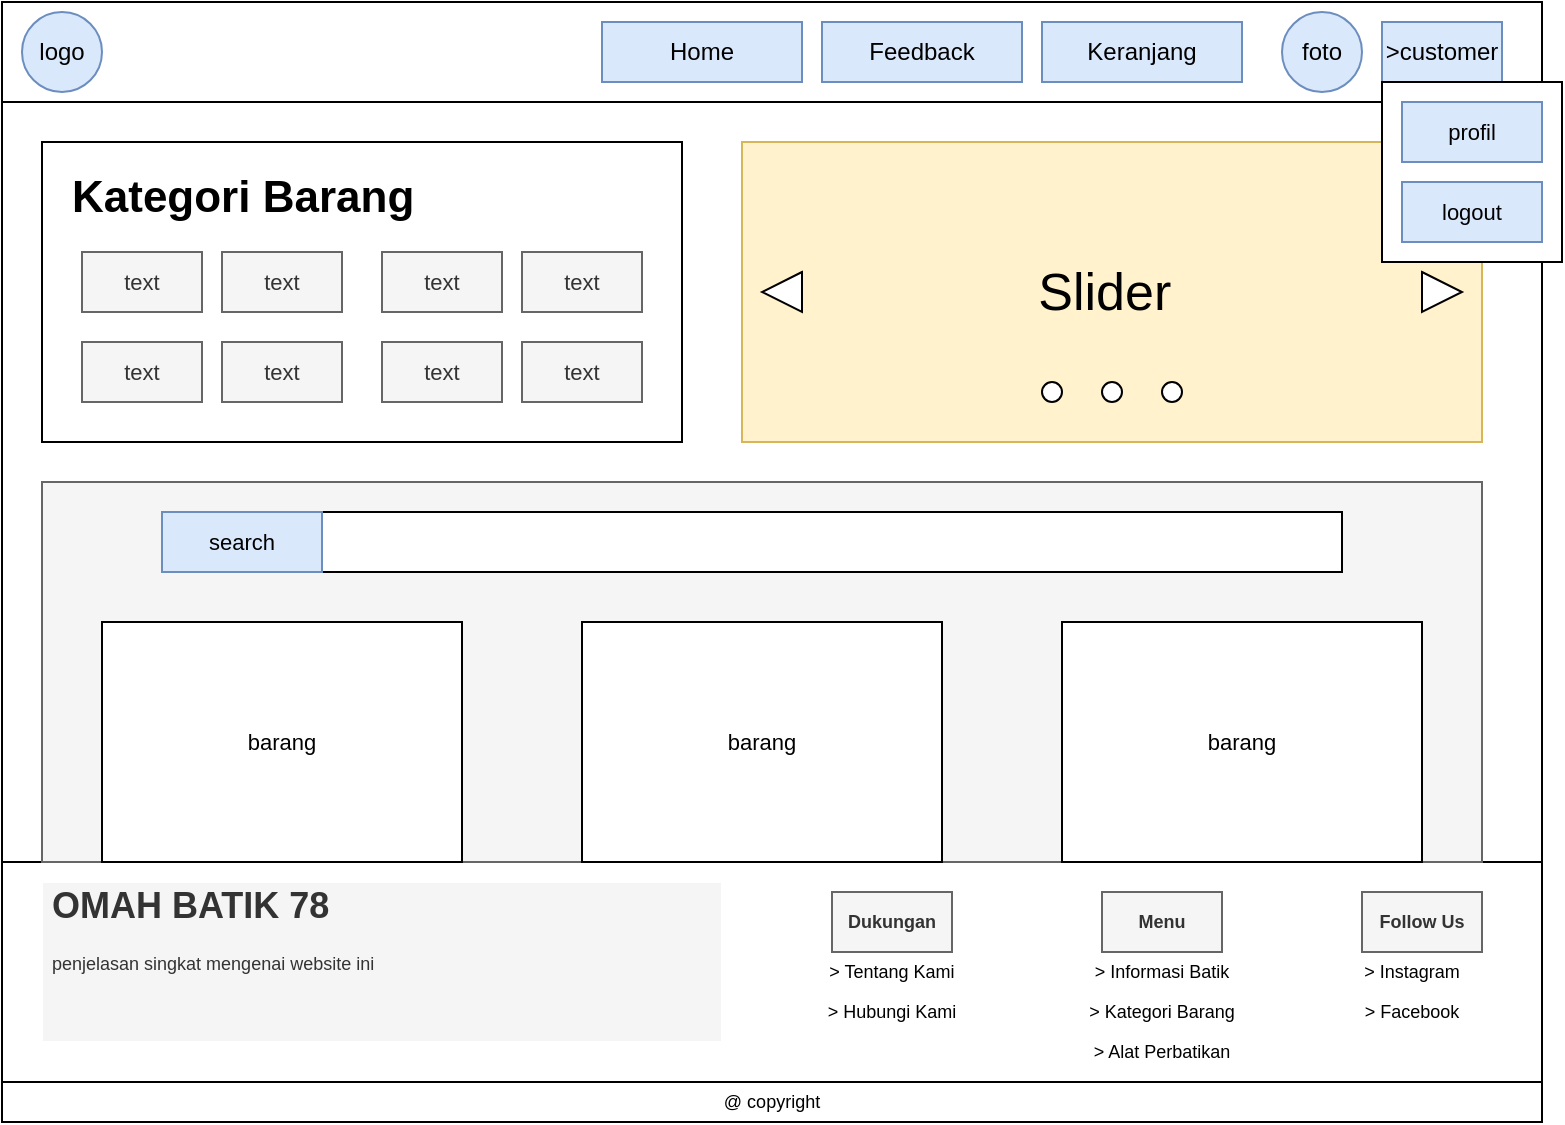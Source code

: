 <mxfile version="20.3.0" type="device" pages="6"><diagram id="UlibcI3JiV2nqx5-ZViI" name="Halaman Utama Member"><mxGraphModel dx="582" dy="608" grid="1" gridSize="10" guides="1" tooltips="1" connect="1" arrows="1" fold="1" page="1" pageScale="1" pageWidth="850" pageHeight="1100" math="0" shadow="0"><root><mxCell id="0"/><mxCell id="1" parent="0"/><mxCell id="6xu-YLQY6V4BYMu4c6JZ-1" value="" style="rounded=0;whiteSpace=wrap;html=1;" parent="1" vertex="1"><mxGeometry x="50" y="90" width="770" height="540" as="geometry"/></mxCell><mxCell id="6xu-YLQY6V4BYMu4c6JZ-2" value="" style="rounded=0;whiteSpace=wrap;html=1;" parent="1" vertex="1"><mxGeometry x="50" y="90" width="770" height="50" as="geometry"/></mxCell><mxCell id="6xu-YLQY6V4BYMu4c6JZ-3" value="Keranjang" style="text;html=1;strokeColor=#6c8ebf;fillColor=#dae8fc;align=center;verticalAlign=middle;whiteSpace=wrap;rounded=0;" parent="1" vertex="1"><mxGeometry x="570" y="100" width="100" height="30" as="geometry"/></mxCell><mxCell id="6xu-YLQY6V4BYMu4c6JZ-4" value="&amp;gt;customer" style="text;html=1;strokeColor=#6c8ebf;fillColor=#dae8fc;align=center;verticalAlign=middle;whiteSpace=wrap;rounded=0;" parent="1" vertex="1"><mxGeometry x="740" y="100" width="60" height="30" as="geometry"/></mxCell><mxCell id="6xu-YLQY6V4BYMu4c6JZ-5" value="logo" style="ellipse;whiteSpace=wrap;html=1;aspect=fixed;fillColor=#dae8fc;strokeColor=#6c8ebf;" parent="1" vertex="1"><mxGeometry x="60" y="95" width="40" height="40" as="geometry"/></mxCell><mxCell id="6xu-YLQY6V4BYMu4c6JZ-6" value="&lt;font style=&quot;font-size: 26px;&quot;&gt;Slider&amp;nbsp;&lt;/font&gt;" style="rounded=0;whiteSpace=wrap;html=1;fillColor=#fff2cc;strokeColor=#d6b656;" parent="1" vertex="1"><mxGeometry x="420" y="160" width="370" height="150" as="geometry"/></mxCell><mxCell id="6xu-YLQY6V4BYMu4c6JZ-7" value="" style="rounded=0;whiteSpace=wrap;html=1;" parent="1" vertex="1"><mxGeometry x="50" y="520" width="770" height="130" as="geometry"/></mxCell><mxCell id="6xu-YLQY6V4BYMu4c6JZ-8" value="" style="triangle;whiteSpace=wrap;html=1;" parent="1" vertex="1"><mxGeometry x="760" y="225" width="20" height="20" as="geometry"/></mxCell><mxCell id="6xu-YLQY6V4BYMu4c6JZ-9" value="" style="triangle;whiteSpace=wrap;html=1;flipH=1;" parent="1" vertex="1"><mxGeometry x="430" y="225" width="20" height="20" as="geometry"/></mxCell><mxCell id="6xu-YLQY6V4BYMu4c6JZ-10" value="" style="ellipse;whiteSpace=wrap;html=1;aspect=fixed;" parent="1" vertex="1"><mxGeometry x="600" y="280" width="10" height="10" as="geometry"/></mxCell><mxCell id="6xu-YLQY6V4BYMu4c6JZ-11" value="" style="ellipse;whiteSpace=wrap;html=1;aspect=fixed;" parent="1" vertex="1"><mxGeometry x="570" y="280" width="10" height="10" as="geometry"/></mxCell><mxCell id="6xu-YLQY6V4BYMu4c6JZ-12" value="" style="ellipse;whiteSpace=wrap;html=1;aspect=fixed;" parent="1" vertex="1"><mxGeometry x="630" y="280" width="10" height="10" as="geometry"/></mxCell><mxCell id="6xu-YLQY6V4BYMu4c6JZ-13" value="Home" style="text;html=1;strokeColor=#6c8ebf;fillColor=#dae8fc;align=center;verticalAlign=middle;whiteSpace=wrap;rounded=0;" parent="1" vertex="1"><mxGeometry x="350" y="100" width="100" height="30" as="geometry"/></mxCell><mxCell id="6xu-YLQY6V4BYMu4c6JZ-14" value="" style="rounded=0;whiteSpace=wrap;html=1;" parent="1" vertex="1"><mxGeometry x="50" y="630" width="770" height="20" as="geometry"/></mxCell><mxCell id="6xu-YLQY6V4BYMu4c6JZ-15" value="@ copyright" style="text;html=1;strokeColor=none;fillColor=none;align=center;verticalAlign=middle;whiteSpace=wrap;rounded=0;fontSize=9;" parent="1" vertex="1"><mxGeometry x="405" y="630" width="60" height="20" as="geometry"/></mxCell><mxCell id="6xu-YLQY6V4BYMu4c6JZ-16" value="&lt;h1&gt;OMAH BATIK 78&lt;/h1&gt;&lt;div&gt;penjelasan singkat mengenai website ini&lt;/div&gt;" style="text;html=1;strokeColor=#FFFFFF;fillColor=#f5f5f5;spacing=5;spacingTop=-20;whiteSpace=wrap;overflow=hidden;rounded=0;fontSize=9;fontColor=#333333;" parent="1" vertex="1"><mxGeometry x="70" y="530" width="340" height="80" as="geometry"/></mxCell><mxCell id="6xu-YLQY6V4BYMu4c6JZ-17" value="&lt;b&gt;Menu&lt;/b&gt;" style="text;html=1;strokeColor=#666666;fillColor=#f5f5f5;align=center;verticalAlign=middle;whiteSpace=wrap;rounded=0;fontSize=9;fontColor=#333333;" parent="1" vertex="1"><mxGeometry x="600" y="535" width="60" height="30" as="geometry"/></mxCell><mxCell id="6xu-YLQY6V4BYMu4c6JZ-18" value="&lt;b&gt;Dukungan&lt;/b&gt;" style="text;html=1;strokeColor=#666666;fillColor=#f5f5f5;align=center;verticalAlign=middle;whiteSpace=wrap;rounded=0;fontSize=9;fontColor=#333333;" parent="1" vertex="1"><mxGeometry x="465" y="535" width="60" height="30" as="geometry"/></mxCell><mxCell id="6xu-YLQY6V4BYMu4c6JZ-19" value="&lt;b&gt;Follow Us&lt;/b&gt;" style="text;html=1;strokeColor=#666666;fillColor=#f5f5f5;align=center;verticalAlign=middle;whiteSpace=wrap;rounded=0;fontSize=9;fontColor=#333333;" parent="1" vertex="1"><mxGeometry x="730" y="535" width="60" height="30" as="geometry"/></mxCell><mxCell id="6xu-YLQY6V4BYMu4c6JZ-20" value="&amp;gt; Tentang Kami" style="text;html=1;strokeColor=none;fillColor=none;align=center;verticalAlign=middle;whiteSpace=wrap;rounded=0;fontSize=9;" parent="1" vertex="1"><mxGeometry x="460" y="565" width="70" height="20" as="geometry"/></mxCell><mxCell id="6xu-YLQY6V4BYMu4c6JZ-21" value="&amp;gt; Hubungi Kami" style="text;html=1;strokeColor=none;fillColor=none;align=center;verticalAlign=middle;whiteSpace=wrap;rounded=0;fontSize=9;" parent="1" vertex="1"><mxGeometry x="460" y="585" width="70" height="20" as="geometry"/></mxCell><mxCell id="6xu-YLQY6V4BYMu4c6JZ-22" value="&amp;gt; Instagram" style="text;html=1;strokeColor=none;fillColor=none;align=center;verticalAlign=middle;whiteSpace=wrap;rounded=0;fontSize=9;" parent="1" vertex="1"><mxGeometry x="720" y="565" width="70" height="20" as="geometry"/></mxCell><mxCell id="6xu-YLQY6V4BYMu4c6JZ-23" value="&amp;gt; Facebook" style="text;html=1;strokeColor=none;fillColor=none;align=center;verticalAlign=middle;whiteSpace=wrap;rounded=0;fontSize=9;" parent="1" vertex="1"><mxGeometry x="720" y="585" width="70" height="20" as="geometry"/></mxCell><mxCell id="6xu-YLQY6V4BYMu4c6JZ-24" value="&amp;gt; Informasi Batik" style="text;html=1;strokeColor=none;fillColor=none;align=center;verticalAlign=middle;whiteSpace=wrap;rounded=0;fontSize=9;" parent="1" vertex="1"><mxGeometry x="590" y="565" width="80" height="20" as="geometry"/></mxCell><mxCell id="6xu-YLQY6V4BYMu4c6JZ-25" value="&amp;gt; Kategori Barang" style="text;html=1;strokeColor=none;fillColor=none;align=center;verticalAlign=middle;whiteSpace=wrap;rounded=0;fontSize=9;" parent="1" vertex="1"><mxGeometry x="590" y="585" width="80" height="20" as="geometry"/></mxCell><mxCell id="6xu-YLQY6V4BYMu4c6JZ-26" value="&amp;gt; Alat Perbatikan" style="text;html=1;strokeColor=none;fillColor=none;align=center;verticalAlign=middle;whiteSpace=wrap;rounded=0;fontSize=9;" parent="1" vertex="1"><mxGeometry x="590" y="605" width="80" height="20" as="geometry"/></mxCell><mxCell id="6xu-YLQY6V4BYMu4c6JZ-27" value="foto" style="ellipse;whiteSpace=wrap;html=1;aspect=fixed;fillColor=#dae8fc;strokeColor=#6c8ebf;" parent="1" vertex="1"><mxGeometry x="690" y="95" width="40" height="40" as="geometry"/></mxCell><mxCell id="6xu-YLQY6V4BYMu4c6JZ-28" value="" style="rounded=0;whiteSpace=wrap;html=1;fontSize=11;" parent="1" vertex="1"><mxGeometry x="740" y="130" width="90" height="90" as="geometry"/></mxCell><mxCell id="6xu-YLQY6V4BYMu4c6JZ-29" value="profil" style="rounded=0;whiteSpace=wrap;html=1;strokeColor=#6c8ebf;fontSize=11;align=center;fillColor=#dae8fc;" parent="1" vertex="1"><mxGeometry x="750" y="140" width="70" height="30" as="geometry"/></mxCell><mxCell id="6xu-YLQY6V4BYMu4c6JZ-30" value="logout" style="rounded=0;whiteSpace=wrap;html=1;strokeColor=#6c8ebf;fontSize=11;align=center;fillColor=#dae8fc;" parent="1" vertex="1"><mxGeometry x="750" y="180" width="70" height="30" as="geometry"/></mxCell><mxCell id="6xu-YLQY6V4BYMu4c6JZ-31" value="" style="rounded=0;whiteSpace=wrap;html=1;strokeColor=#000000;fontSize=11;fontColor=#000000;align=left;" parent="1" vertex="1"><mxGeometry x="70" y="160" width="320" height="150" as="geometry"/></mxCell><mxCell id="6xu-YLQY6V4BYMu4c6JZ-32" value="&lt;h1&gt;Kategori Barang&lt;/h1&gt;" style="text;html=1;strokeColor=none;fillColor=none;spacing=5;spacingTop=-20;whiteSpace=wrap;overflow=hidden;rounded=0;fontSize=11;fontColor=#000000;" parent="1" vertex="1"><mxGeometry x="80" y="170" width="180" height="40" as="geometry"/></mxCell><mxCell id="6xu-YLQY6V4BYMu4c6JZ-33" value="text" style="text;html=1;strokeColor=#666666;fillColor=#f5f5f5;align=center;verticalAlign=middle;whiteSpace=wrap;rounded=0;fontSize=11;fontColor=#333333;" parent="1" vertex="1"><mxGeometry x="90" y="215" width="60" height="30" as="geometry"/></mxCell><mxCell id="6xu-YLQY6V4BYMu4c6JZ-34" value="text" style="text;html=1;strokeColor=#666666;fillColor=#f5f5f5;align=center;verticalAlign=middle;whiteSpace=wrap;rounded=0;fontSize=11;fontColor=#333333;" parent="1" vertex="1"><mxGeometry x="90" y="260" width="60" height="30" as="geometry"/></mxCell><mxCell id="6xu-YLQY6V4BYMu4c6JZ-35" value="text" style="text;html=1;strokeColor=#666666;fillColor=#f5f5f5;align=center;verticalAlign=middle;whiteSpace=wrap;rounded=0;fontSize=11;fontColor=#333333;" parent="1" vertex="1"><mxGeometry x="160" y="215" width="60" height="30" as="geometry"/></mxCell><mxCell id="6xu-YLQY6V4BYMu4c6JZ-36" value="" style="rounded=0;whiteSpace=wrap;html=1;strokeColor=#666666;fontSize=11;fillColor=#f5f5f5;fontColor=#333333;" parent="1" vertex="1"><mxGeometry x="70" y="330" width="720" height="190" as="geometry"/></mxCell><mxCell id="6xu-YLQY6V4BYMu4c6JZ-37" value="barang" style="rounded=0;whiteSpace=wrap;html=1;strokeColor=#000000;fontSize=11;fontColor=#000000;" parent="1" vertex="1"><mxGeometry x="100" y="400" width="180" height="120" as="geometry"/></mxCell><mxCell id="6xu-YLQY6V4BYMu4c6JZ-38" value="barang" style="rounded=0;whiteSpace=wrap;html=1;strokeColor=#000000;fontSize=11;fontColor=#000000;" parent="1" vertex="1"><mxGeometry x="340" y="400" width="180" height="120" as="geometry"/></mxCell><mxCell id="6xu-YLQY6V4BYMu4c6JZ-39" value="barang" style="rounded=0;whiteSpace=wrap;html=1;strokeColor=#000000;fontSize=11;fontColor=#000000;" parent="1" vertex="1"><mxGeometry x="580" y="400" width="180" height="120" as="geometry"/></mxCell><mxCell id="6xu-YLQY6V4BYMu4c6JZ-40" value="" style="rounded=0;whiteSpace=wrap;html=1;strokeColor=#000000;fontSize=11;fontColor=#000000;" parent="1" vertex="1"><mxGeometry x="130" y="345" width="590" height="30" as="geometry"/></mxCell><mxCell id="6xu-YLQY6V4BYMu4c6JZ-41" value="search" style="rounded=0;whiteSpace=wrap;html=1;strokeColor=#6c8ebf;fontSize=11;fillColor=#dae8fc;" parent="1" vertex="1"><mxGeometry x="130" y="345" width="80" height="30" as="geometry"/></mxCell><mxCell id="6xu-YLQY6V4BYMu4c6JZ-42" value="text" style="text;html=1;strokeColor=#666666;fillColor=#f5f5f5;align=center;verticalAlign=middle;whiteSpace=wrap;rounded=0;fontSize=11;fontColor=#333333;" parent="1" vertex="1"><mxGeometry x="160" y="260" width="60" height="30" as="geometry"/></mxCell><mxCell id="6xu-YLQY6V4BYMu4c6JZ-43" value="text" style="text;html=1;strokeColor=#666666;fillColor=#f5f5f5;align=center;verticalAlign=middle;whiteSpace=wrap;rounded=0;fontSize=11;fontColor=#333333;" parent="1" vertex="1"><mxGeometry x="240" y="215" width="60" height="30" as="geometry"/></mxCell><mxCell id="6xu-YLQY6V4BYMu4c6JZ-44" value="text" style="text;html=1;strokeColor=#666666;fillColor=#f5f5f5;align=center;verticalAlign=middle;whiteSpace=wrap;rounded=0;fontSize=11;fontColor=#333333;" parent="1" vertex="1"><mxGeometry x="240" y="260" width="60" height="30" as="geometry"/></mxCell><mxCell id="6xu-YLQY6V4BYMu4c6JZ-45" value="text" style="text;html=1;strokeColor=#666666;fillColor=#f5f5f5;align=center;verticalAlign=middle;whiteSpace=wrap;rounded=0;fontSize=11;fontColor=#333333;" parent="1" vertex="1"><mxGeometry x="310" y="215" width="60" height="30" as="geometry"/></mxCell><mxCell id="6xu-YLQY6V4BYMu4c6JZ-46" value="text" style="text;html=1;strokeColor=#666666;fillColor=#f5f5f5;align=center;verticalAlign=middle;whiteSpace=wrap;rounded=0;fontSize=11;fontColor=#333333;" parent="1" vertex="1"><mxGeometry x="310" y="260" width="60" height="30" as="geometry"/></mxCell><mxCell id="lRjdqwqIuejBsYxvWnhQ-1" value="Feedback" style="text;html=1;strokeColor=#6c8ebf;fillColor=#dae8fc;align=center;verticalAlign=middle;whiteSpace=wrap;rounded=0;" vertex="1" parent="1"><mxGeometry x="460" y="100" width="100" height="30" as="geometry"/></mxCell></root></mxGraphModel></diagram><diagram name="Halaman Barang berdasarkan kategori" id="Qrh5SdQp2GeCZ3NRo5Yi"><mxGraphModel dx="582" dy="608" grid="1" gridSize="10" guides="1" tooltips="1" connect="1" arrows="1" fold="1" page="1" pageScale="1" pageWidth="850" pageHeight="1100" math="0" shadow="0"><root><mxCell id="8TCshKJLB8fBbVv-LRNu-0"/><mxCell id="8TCshKJLB8fBbVv-LRNu-1" parent="8TCshKJLB8fBbVv-LRNu-0"/><mxCell id="8TCshKJLB8fBbVv-LRNu-2" value="" style="rounded=0;whiteSpace=wrap;html=1;" vertex="1" parent="8TCshKJLB8fBbVv-LRNu-1"><mxGeometry x="50" y="90" width="770" height="540" as="geometry"/></mxCell><mxCell id="8TCshKJLB8fBbVv-LRNu-3" value="" style="rounded=0;whiteSpace=wrap;html=1;" vertex="1" parent="8TCshKJLB8fBbVv-LRNu-1"><mxGeometry x="50" y="90" width="770" height="50" as="geometry"/></mxCell><mxCell id="8TCshKJLB8fBbVv-LRNu-4" value="Keranjang" style="text;html=1;strokeColor=#6c8ebf;fillColor=#dae8fc;align=center;verticalAlign=middle;whiteSpace=wrap;rounded=0;" vertex="1" parent="8TCshKJLB8fBbVv-LRNu-1"><mxGeometry x="570" y="100" width="100" height="30" as="geometry"/></mxCell><mxCell id="8TCshKJLB8fBbVv-LRNu-5" value="&amp;gt;customer" style="text;html=1;strokeColor=#6c8ebf;fillColor=#dae8fc;align=center;verticalAlign=middle;whiteSpace=wrap;rounded=0;" vertex="1" parent="8TCshKJLB8fBbVv-LRNu-1"><mxGeometry x="740" y="100" width="60" height="30" as="geometry"/></mxCell><mxCell id="8TCshKJLB8fBbVv-LRNu-6" value="logo" style="ellipse;whiteSpace=wrap;html=1;aspect=fixed;fillColor=#dae8fc;strokeColor=#6c8ebf;" vertex="1" parent="8TCshKJLB8fBbVv-LRNu-1"><mxGeometry x="60" y="95" width="40" height="40" as="geometry"/></mxCell><mxCell id="8TCshKJLB8fBbVv-LRNu-8" value="" style="rounded=0;whiteSpace=wrap;html=1;" vertex="1" parent="8TCshKJLB8fBbVv-LRNu-1"><mxGeometry x="50" y="520" width="770" height="130" as="geometry"/></mxCell><mxCell id="8TCshKJLB8fBbVv-LRNu-14" value="Home" style="text;html=1;strokeColor=#6c8ebf;fillColor=#dae8fc;align=center;verticalAlign=middle;whiteSpace=wrap;rounded=0;" vertex="1" parent="8TCshKJLB8fBbVv-LRNu-1"><mxGeometry x="350" y="100" width="100" height="30" as="geometry"/></mxCell><mxCell id="8TCshKJLB8fBbVv-LRNu-15" value="" style="rounded=0;whiteSpace=wrap;html=1;" vertex="1" parent="8TCshKJLB8fBbVv-LRNu-1"><mxGeometry x="50" y="630" width="770" height="20" as="geometry"/></mxCell><mxCell id="8TCshKJLB8fBbVv-LRNu-16" value="@ copyright" style="text;html=1;strokeColor=none;fillColor=none;align=center;verticalAlign=middle;whiteSpace=wrap;rounded=0;fontSize=9;" vertex="1" parent="8TCshKJLB8fBbVv-LRNu-1"><mxGeometry x="405" y="630" width="60" height="20" as="geometry"/></mxCell><mxCell id="8TCshKJLB8fBbVv-LRNu-17" value="&lt;h1&gt;OMAH BATIK 78&lt;/h1&gt;&lt;div&gt;penjelasan singkat mengenai website ini&lt;/div&gt;" style="text;html=1;strokeColor=#FFFFFF;fillColor=#f5f5f5;spacing=5;spacingTop=-20;whiteSpace=wrap;overflow=hidden;rounded=0;fontSize=9;fontColor=#333333;" vertex="1" parent="8TCshKJLB8fBbVv-LRNu-1"><mxGeometry x="70" y="530" width="340" height="80" as="geometry"/></mxCell><mxCell id="8TCshKJLB8fBbVv-LRNu-18" value="&lt;b&gt;Menu&lt;/b&gt;" style="text;html=1;strokeColor=#666666;fillColor=#f5f5f5;align=center;verticalAlign=middle;whiteSpace=wrap;rounded=0;fontSize=9;fontColor=#333333;" vertex="1" parent="8TCshKJLB8fBbVv-LRNu-1"><mxGeometry x="600" y="535" width="60" height="30" as="geometry"/></mxCell><mxCell id="8TCshKJLB8fBbVv-LRNu-19" value="&lt;b&gt;Dukungan&lt;/b&gt;" style="text;html=1;strokeColor=#666666;fillColor=#f5f5f5;align=center;verticalAlign=middle;whiteSpace=wrap;rounded=0;fontSize=9;fontColor=#333333;" vertex="1" parent="8TCshKJLB8fBbVv-LRNu-1"><mxGeometry x="465" y="535" width="60" height="30" as="geometry"/></mxCell><mxCell id="8TCshKJLB8fBbVv-LRNu-20" value="&lt;b&gt;Follow Us&lt;/b&gt;" style="text;html=1;strokeColor=#666666;fillColor=#f5f5f5;align=center;verticalAlign=middle;whiteSpace=wrap;rounded=0;fontSize=9;fontColor=#333333;" vertex="1" parent="8TCshKJLB8fBbVv-LRNu-1"><mxGeometry x="730" y="535" width="60" height="30" as="geometry"/></mxCell><mxCell id="8TCshKJLB8fBbVv-LRNu-21" value="&amp;gt; Tentang Kami" style="text;html=1;strokeColor=none;fillColor=none;align=center;verticalAlign=middle;whiteSpace=wrap;rounded=0;fontSize=9;" vertex="1" parent="8TCshKJLB8fBbVv-LRNu-1"><mxGeometry x="460" y="565" width="70" height="20" as="geometry"/></mxCell><mxCell id="8TCshKJLB8fBbVv-LRNu-22" value="&amp;gt; Hubungi Kami" style="text;html=1;strokeColor=none;fillColor=none;align=center;verticalAlign=middle;whiteSpace=wrap;rounded=0;fontSize=9;" vertex="1" parent="8TCshKJLB8fBbVv-LRNu-1"><mxGeometry x="460" y="585" width="70" height="20" as="geometry"/></mxCell><mxCell id="8TCshKJLB8fBbVv-LRNu-23" value="&amp;gt; Instagram" style="text;html=1;strokeColor=none;fillColor=none;align=center;verticalAlign=middle;whiteSpace=wrap;rounded=0;fontSize=9;" vertex="1" parent="8TCshKJLB8fBbVv-LRNu-1"><mxGeometry x="720" y="565" width="70" height="20" as="geometry"/></mxCell><mxCell id="8TCshKJLB8fBbVv-LRNu-24" value="&amp;gt; Facebook" style="text;html=1;strokeColor=none;fillColor=none;align=center;verticalAlign=middle;whiteSpace=wrap;rounded=0;fontSize=9;" vertex="1" parent="8TCshKJLB8fBbVv-LRNu-1"><mxGeometry x="720" y="585" width="70" height="20" as="geometry"/></mxCell><mxCell id="8TCshKJLB8fBbVv-LRNu-25" value="&amp;gt; Informasi Batik" style="text;html=1;strokeColor=none;fillColor=none;align=center;verticalAlign=middle;whiteSpace=wrap;rounded=0;fontSize=9;" vertex="1" parent="8TCshKJLB8fBbVv-LRNu-1"><mxGeometry x="590" y="565" width="80" height="20" as="geometry"/></mxCell><mxCell id="8TCshKJLB8fBbVv-LRNu-26" value="&amp;gt; Kategori Barang" style="text;html=1;strokeColor=none;fillColor=none;align=center;verticalAlign=middle;whiteSpace=wrap;rounded=0;fontSize=9;" vertex="1" parent="8TCshKJLB8fBbVv-LRNu-1"><mxGeometry x="590" y="585" width="80" height="20" as="geometry"/></mxCell><mxCell id="8TCshKJLB8fBbVv-LRNu-27" value="&amp;gt; Alat Perbatikan" style="text;html=1;strokeColor=none;fillColor=none;align=center;verticalAlign=middle;whiteSpace=wrap;rounded=0;fontSize=9;" vertex="1" parent="8TCshKJLB8fBbVv-LRNu-1"><mxGeometry x="590" y="605" width="80" height="20" as="geometry"/></mxCell><mxCell id="8TCshKJLB8fBbVv-LRNu-28" value="foto" style="ellipse;whiteSpace=wrap;html=1;aspect=fixed;fillColor=#dae8fc;strokeColor=#6c8ebf;" vertex="1" parent="8TCshKJLB8fBbVv-LRNu-1"><mxGeometry x="690" y="95" width="40" height="40" as="geometry"/></mxCell><mxCell id="8TCshKJLB8fBbVv-LRNu-33" value="&lt;h1&gt;Kategori .....&lt;/h1&gt;" style="text;html=1;strokeColor=none;fillColor=none;spacing=5;spacingTop=-20;whiteSpace=wrap;overflow=hidden;rounded=0;fontSize=11;fontColor=#000000;" vertex="1" parent="8TCshKJLB8fBbVv-LRNu-1"><mxGeometry x="80" y="170" width="180" height="40" as="geometry"/></mxCell><mxCell id="8TCshKJLB8fBbVv-LRNu-37" value="" style="rounded=0;whiteSpace=wrap;html=1;strokeColor=#666666;fontSize=11;fillColor=#f5f5f5;fontColor=#333333;" vertex="1" parent="8TCshKJLB8fBbVv-LRNu-1"><mxGeometry x="70" y="230" width="720" height="290" as="geometry"/></mxCell><mxCell id="8TCshKJLB8fBbVv-LRNu-38" value="" style="rounded=0;whiteSpace=wrap;html=1;strokeColor=#d79b00;fontSize=11;fillColor=#ffe6cc;" vertex="1" parent="8TCshKJLB8fBbVv-LRNu-1"><mxGeometry x="100" y="250" width="180" height="120" as="geometry"/></mxCell><mxCell id="8TCshKJLB8fBbVv-LRNu-39" value="" style="rounded=0;whiteSpace=wrap;html=1;strokeColor=#d79b00;fontSize=11;fillColor=#ffe6cc;" vertex="1" parent="8TCshKJLB8fBbVv-LRNu-1"><mxGeometry x="340" y="250" width="180" height="120" as="geometry"/></mxCell><mxCell id="8TCshKJLB8fBbVv-LRNu-40" value="" style="rounded=0;whiteSpace=wrap;html=1;strokeColor=#d79b00;fontSize=11;fillColor=#ffe6cc;" vertex="1" parent="8TCshKJLB8fBbVv-LRNu-1"><mxGeometry x="580" y="250" width="180" height="120" as="geometry"/></mxCell><mxCell id="MReOCqQnQXmbrPBFwoAV-0" value="" style="rounded=0;whiteSpace=wrap;html=1;strokeColor=#d79b00;fontSize=11;fillColor=#ffe6cc;" vertex="1" parent="8TCshKJLB8fBbVv-LRNu-1"><mxGeometry x="100" y="400" width="180" height="120" as="geometry"/></mxCell><mxCell id="MReOCqQnQXmbrPBFwoAV-1" value="" style="rounded=0;whiteSpace=wrap;html=1;strokeColor=#d79b00;fontSize=11;fillColor=#ffe6cc;" vertex="1" parent="8TCshKJLB8fBbVv-LRNu-1"><mxGeometry x="340" y="400" width="180" height="120" as="geometry"/></mxCell><mxCell id="MReOCqQnQXmbrPBFwoAV-2" value="" style="rounded=0;whiteSpace=wrap;html=1;strokeColor=#d79b00;fontSize=11;fillColor=#ffe6cc;" vertex="1" parent="8TCshKJLB8fBbVv-LRNu-1"><mxGeometry x="580" y="400" width="180" height="120" as="geometry"/></mxCell><mxCell id="MReOCqQnQXmbrPBFwoAV-3" value="" style="rounded=0;whiteSpace=wrap;html=1;" vertex="1" parent="8TCshKJLB8fBbVv-LRNu-1"><mxGeometry x="800" y="230" width="10" height="290" as="geometry"/></mxCell><mxCell id="MReOCqQnQXmbrPBFwoAV-4" value="" style="rounded=0;whiteSpace=wrap;html=1;fillColor=#dae8fc;strokeColor=#6c8ebf;" vertex="1" parent="8TCshKJLB8fBbVv-LRNu-1"><mxGeometry x="800" y="230" width="10" height="50" as="geometry"/></mxCell><mxCell id="MReOCqQnQXmbrPBFwoAV-5" value="gambar" style="rounded=0;whiteSpace=wrap;html=1;" vertex="1" parent="8TCshKJLB8fBbVv-LRNu-1"><mxGeometry x="130" y="260" width="120" height="60" as="geometry"/></mxCell><mxCell id="MReOCqQnQXmbrPBFwoAV-6" value="beli" style="rounded=0;whiteSpace=wrap;html=1;" vertex="1" parent="8TCshKJLB8fBbVv-LRNu-1"><mxGeometry x="190" y="330" width="35" height="20" as="geometry"/></mxCell><mxCell id="MReOCqQnQXmbrPBFwoAV-8" value="info" style="rounded=0;whiteSpace=wrap;html=1;" vertex="1" parent="8TCshKJLB8fBbVv-LRNu-1"><mxGeometry x="230" y="330" width="35" height="20" as="geometry"/></mxCell><mxCell id="MReOCqQnQXmbrPBFwoAV-9" value="Rp. xxx.xxx" style="text;html=1;strokeColor=none;fillColor=none;align=center;verticalAlign=middle;whiteSpace=wrap;rounded=0;" vertex="1" parent="8TCshKJLB8fBbVv-LRNu-1"><mxGeometry x="110" y="330" width="70" height="30" as="geometry"/></mxCell><mxCell id="MReOCqQnQXmbrPBFwoAV-10" value="gambar" style="rounded=0;whiteSpace=wrap;html=1;" vertex="1" parent="8TCshKJLB8fBbVv-LRNu-1"><mxGeometry x="368" y="260" width="120" height="60" as="geometry"/></mxCell><mxCell id="MReOCqQnQXmbrPBFwoAV-11" value="beli" style="rounded=0;whiteSpace=wrap;html=1;" vertex="1" parent="8TCshKJLB8fBbVv-LRNu-1"><mxGeometry x="428" y="330" width="35" height="20" as="geometry"/></mxCell><mxCell id="MReOCqQnQXmbrPBFwoAV-12" value="info" style="rounded=0;whiteSpace=wrap;html=1;" vertex="1" parent="8TCshKJLB8fBbVv-LRNu-1"><mxGeometry x="468" y="330" width="35" height="20" as="geometry"/></mxCell><mxCell id="MReOCqQnQXmbrPBFwoAV-13" value="Rp. xxx.xxx" style="text;html=1;strokeColor=none;fillColor=none;align=center;verticalAlign=middle;whiteSpace=wrap;rounded=0;" vertex="1" parent="8TCshKJLB8fBbVv-LRNu-1"><mxGeometry x="348" y="330" width="70" height="30" as="geometry"/></mxCell><mxCell id="MReOCqQnQXmbrPBFwoAV-14" value="gambar" style="rounded=0;whiteSpace=wrap;html=1;" vertex="1" parent="8TCshKJLB8fBbVv-LRNu-1"><mxGeometry x="610" y="260" width="120" height="60" as="geometry"/></mxCell><mxCell id="MReOCqQnQXmbrPBFwoAV-15" value="beli" style="rounded=0;whiteSpace=wrap;html=1;" vertex="1" parent="8TCshKJLB8fBbVv-LRNu-1"><mxGeometry x="670" y="330" width="35" height="20" as="geometry"/></mxCell><mxCell id="MReOCqQnQXmbrPBFwoAV-16" value="info" style="rounded=0;whiteSpace=wrap;html=1;" vertex="1" parent="8TCshKJLB8fBbVv-LRNu-1"><mxGeometry x="710" y="330" width="35" height="20" as="geometry"/></mxCell><mxCell id="MReOCqQnQXmbrPBFwoAV-17" value="Rp. xxx.xxx" style="text;html=1;strokeColor=none;fillColor=none;align=center;verticalAlign=middle;whiteSpace=wrap;rounded=0;" vertex="1" parent="8TCshKJLB8fBbVv-LRNu-1"><mxGeometry x="590" y="330" width="70" height="30" as="geometry"/></mxCell><mxCell id="MReOCqQnQXmbrPBFwoAV-18" value="gambar" style="rounded=0;whiteSpace=wrap;html=1;" vertex="1" parent="8TCshKJLB8fBbVv-LRNu-1"><mxGeometry x="132.5" y="410" width="120" height="60" as="geometry"/></mxCell><mxCell id="MReOCqQnQXmbrPBFwoAV-19" value="beli" style="rounded=0;whiteSpace=wrap;html=1;" vertex="1" parent="8TCshKJLB8fBbVv-LRNu-1"><mxGeometry x="192.5" y="480" width="35" height="20" as="geometry"/></mxCell><mxCell id="MReOCqQnQXmbrPBFwoAV-20" value="info" style="rounded=0;whiteSpace=wrap;html=1;" vertex="1" parent="8TCshKJLB8fBbVv-LRNu-1"><mxGeometry x="232.5" y="480" width="35" height="20" as="geometry"/></mxCell><mxCell id="MReOCqQnQXmbrPBFwoAV-21" value="Rp. xxx.xxx" style="text;html=1;strokeColor=none;fillColor=none;align=center;verticalAlign=middle;whiteSpace=wrap;rounded=0;" vertex="1" parent="8TCshKJLB8fBbVv-LRNu-1"><mxGeometry x="112.5" y="480" width="70" height="30" as="geometry"/></mxCell><mxCell id="MReOCqQnQXmbrPBFwoAV-22" value="gambar" style="rounded=0;whiteSpace=wrap;html=1;" vertex="1" parent="8TCshKJLB8fBbVv-LRNu-1"><mxGeometry x="368" y="410" width="120" height="60" as="geometry"/></mxCell><mxCell id="MReOCqQnQXmbrPBFwoAV-23" value="beli" style="rounded=0;whiteSpace=wrap;html=1;" vertex="1" parent="8TCshKJLB8fBbVv-LRNu-1"><mxGeometry x="428" y="480" width="35" height="20" as="geometry"/></mxCell><mxCell id="MReOCqQnQXmbrPBFwoAV-24" value="info" style="rounded=0;whiteSpace=wrap;html=1;" vertex="1" parent="8TCshKJLB8fBbVv-LRNu-1"><mxGeometry x="468" y="480" width="35" height="20" as="geometry"/></mxCell><mxCell id="MReOCqQnQXmbrPBFwoAV-25" value="Rp. xxx.xxx" style="text;html=1;strokeColor=none;fillColor=none;align=center;verticalAlign=middle;whiteSpace=wrap;rounded=0;" vertex="1" parent="8TCshKJLB8fBbVv-LRNu-1"><mxGeometry x="348" y="480" width="70" height="30" as="geometry"/></mxCell><mxCell id="MReOCqQnQXmbrPBFwoAV-26" value="gambar" style="rounded=0;whiteSpace=wrap;html=1;" vertex="1" parent="8TCshKJLB8fBbVv-LRNu-1"><mxGeometry x="612.5" y="410" width="120" height="60" as="geometry"/></mxCell><mxCell id="MReOCqQnQXmbrPBFwoAV-27" value="beli" style="rounded=0;whiteSpace=wrap;html=1;" vertex="1" parent="8TCshKJLB8fBbVv-LRNu-1"><mxGeometry x="672.5" y="480" width="35" height="20" as="geometry"/></mxCell><mxCell id="MReOCqQnQXmbrPBFwoAV-28" value="info" style="rounded=0;whiteSpace=wrap;html=1;" vertex="1" parent="8TCshKJLB8fBbVv-LRNu-1"><mxGeometry x="712.5" y="480" width="35" height="20" as="geometry"/></mxCell><mxCell id="MReOCqQnQXmbrPBFwoAV-29" value="Rp. xxx.xxx" style="text;html=1;strokeColor=none;fillColor=none;align=center;verticalAlign=middle;whiteSpace=wrap;rounded=0;" vertex="1" parent="8TCshKJLB8fBbVv-LRNu-1"><mxGeometry x="592.5" y="480" width="70" height="30" as="geometry"/></mxCell><mxCell id="jRvOtOp3uu8MoAWRuEzv-0" value="Feedback" style="text;html=1;strokeColor=#6c8ebf;fillColor=#dae8fc;align=center;verticalAlign=middle;whiteSpace=wrap;rounded=0;" vertex="1" parent="8TCshKJLB8fBbVv-LRNu-1"><mxGeometry x="460" y="100" width="100" height="30" as="geometry"/></mxCell></root></mxGraphModel></diagram><diagram id="7Es84uOYKZIb9721x-GA" name="Halaman Informasi Barang"><mxGraphModel dx="582" dy="608" grid="1" gridSize="10" guides="1" tooltips="1" connect="1" arrows="1" fold="1" page="1" pageScale="1" pageWidth="850" pageHeight="1100" math="0" shadow="0"><root><mxCell id="0"/><mxCell id="1" parent="0"/><mxCell id="2oai63jpzYI886sR4FP--1" value="" style="rounded=0;whiteSpace=wrap;html=1;" vertex="1" parent="1"><mxGeometry x="50" y="90" width="770" height="540" as="geometry"/></mxCell><mxCell id="2oai63jpzYI886sR4FP--2" value="" style="rounded=0;whiteSpace=wrap;html=1;" vertex="1" parent="1"><mxGeometry x="50" y="90" width="770" height="50" as="geometry"/></mxCell><mxCell id="2oai63jpzYI886sR4FP--3" value="Keranjang" style="text;html=1;strokeColor=#6c8ebf;fillColor=#dae8fc;align=center;verticalAlign=middle;whiteSpace=wrap;rounded=0;" vertex="1" parent="1"><mxGeometry x="570" y="100" width="100" height="30" as="geometry"/></mxCell><mxCell id="2oai63jpzYI886sR4FP--4" value="&amp;gt;customer" style="text;html=1;strokeColor=#6c8ebf;fillColor=#dae8fc;align=center;verticalAlign=middle;whiteSpace=wrap;rounded=0;" vertex="1" parent="1"><mxGeometry x="740" y="100" width="60" height="30" as="geometry"/></mxCell><mxCell id="2oai63jpzYI886sR4FP--5" value="logo" style="ellipse;whiteSpace=wrap;html=1;aspect=fixed;fillColor=#dae8fc;strokeColor=#6c8ebf;" vertex="1" parent="1"><mxGeometry x="60" y="95" width="40" height="40" as="geometry"/></mxCell><mxCell id="2oai63jpzYI886sR4FP--7" value="" style="rounded=0;whiteSpace=wrap;html=1;" vertex="1" parent="1"><mxGeometry x="50" y="520" width="770" height="130" as="geometry"/></mxCell><mxCell id="2oai63jpzYI886sR4FP--13" value="Home" style="text;html=1;strokeColor=#6c8ebf;fillColor=#dae8fc;align=center;verticalAlign=middle;whiteSpace=wrap;rounded=0;" vertex="1" parent="1"><mxGeometry x="350" y="100" width="100" height="30" as="geometry"/></mxCell><mxCell id="2oai63jpzYI886sR4FP--14" value="" style="rounded=0;whiteSpace=wrap;html=1;" vertex="1" parent="1"><mxGeometry x="50" y="630" width="770" height="20" as="geometry"/></mxCell><mxCell id="2oai63jpzYI886sR4FP--15" value="@ copyright" style="text;html=1;strokeColor=none;fillColor=none;align=center;verticalAlign=middle;whiteSpace=wrap;rounded=0;fontSize=9;" vertex="1" parent="1"><mxGeometry x="405" y="630" width="60" height="20" as="geometry"/></mxCell><mxCell id="2oai63jpzYI886sR4FP--16" value="&lt;h1&gt;OMAH BATIK 78&lt;/h1&gt;&lt;div&gt;penjelasan singkat mengenai website ini&lt;/div&gt;" style="text;html=1;strokeColor=#FFFFFF;fillColor=#f5f5f5;spacing=5;spacingTop=-20;whiteSpace=wrap;overflow=hidden;rounded=0;fontSize=9;fontColor=#333333;" vertex="1" parent="1"><mxGeometry x="70" y="530" width="340" height="80" as="geometry"/></mxCell><mxCell id="2oai63jpzYI886sR4FP--17" value="&lt;b&gt;Menu&lt;/b&gt;" style="text;html=1;strokeColor=#666666;fillColor=#f5f5f5;align=center;verticalAlign=middle;whiteSpace=wrap;rounded=0;fontSize=9;fontColor=#333333;" vertex="1" parent="1"><mxGeometry x="600" y="535" width="60" height="30" as="geometry"/></mxCell><mxCell id="2oai63jpzYI886sR4FP--18" value="&lt;b&gt;Dukungan&lt;/b&gt;" style="text;html=1;strokeColor=#666666;fillColor=#f5f5f5;align=center;verticalAlign=middle;whiteSpace=wrap;rounded=0;fontSize=9;fontColor=#333333;" vertex="1" parent="1"><mxGeometry x="465" y="535" width="60" height="30" as="geometry"/></mxCell><mxCell id="2oai63jpzYI886sR4FP--19" value="&lt;b&gt;Follow Us&lt;/b&gt;" style="text;html=1;strokeColor=#666666;fillColor=#f5f5f5;align=center;verticalAlign=middle;whiteSpace=wrap;rounded=0;fontSize=9;fontColor=#333333;" vertex="1" parent="1"><mxGeometry x="730" y="535" width="60" height="30" as="geometry"/></mxCell><mxCell id="2oai63jpzYI886sR4FP--20" value="&amp;gt; Tentang Kami" style="text;html=1;strokeColor=none;fillColor=none;align=center;verticalAlign=middle;whiteSpace=wrap;rounded=0;fontSize=9;" vertex="1" parent="1"><mxGeometry x="460" y="565" width="70" height="20" as="geometry"/></mxCell><mxCell id="2oai63jpzYI886sR4FP--21" value="&amp;gt; Hubungi Kami" style="text;html=1;strokeColor=none;fillColor=none;align=center;verticalAlign=middle;whiteSpace=wrap;rounded=0;fontSize=9;" vertex="1" parent="1"><mxGeometry x="460" y="585" width="70" height="20" as="geometry"/></mxCell><mxCell id="2oai63jpzYI886sR4FP--22" value="&amp;gt; Instagram" style="text;html=1;strokeColor=none;fillColor=none;align=center;verticalAlign=middle;whiteSpace=wrap;rounded=0;fontSize=9;" vertex="1" parent="1"><mxGeometry x="720" y="565" width="70" height="20" as="geometry"/></mxCell><mxCell id="2oai63jpzYI886sR4FP--23" value="&amp;gt; Facebook" style="text;html=1;strokeColor=none;fillColor=none;align=center;verticalAlign=middle;whiteSpace=wrap;rounded=0;fontSize=9;" vertex="1" parent="1"><mxGeometry x="720" y="585" width="70" height="20" as="geometry"/></mxCell><mxCell id="2oai63jpzYI886sR4FP--24" value="&amp;gt; Informasi Batik" style="text;html=1;strokeColor=none;fillColor=none;align=center;verticalAlign=middle;whiteSpace=wrap;rounded=0;fontSize=9;" vertex="1" parent="1"><mxGeometry x="590" y="565" width="80" height="20" as="geometry"/></mxCell><mxCell id="2oai63jpzYI886sR4FP--25" value="&amp;gt; Kategori Barang" style="text;html=1;strokeColor=none;fillColor=none;align=center;verticalAlign=middle;whiteSpace=wrap;rounded=0;fontSize=9;" vertex="1" parent="1"><mxGeometry x="590" y="585" width="80" height="20" as="geometry"/></mxCell><mxCell id="2oai63jpzYI886sR4FP--26" value="&amp;gt; Alat Perbatikan" style="text;html=1;strokeColor=none;fillColor=none;align=center;verticalAlign=middle;whiteSpace=wrap;rounded=0;fontSize=9;" vertex="1" parent="1"><mxGeometry x="590" y="605" width="80" height="20" as="geometry"/></mxCell><mxCell id="2oai63jpzYI886sR4FP--27" value="foto" style="ellipse;whiteSpace=wrap;html=1;aspect=fixed;fillColor=#dae8fc;strokeColor=#6c8ebf;" vertex="1" parent="1"><mxGeometry x="690" y="95" width="40" height="40" as="geometry"/></mxCell><mxCell id="2oai63jpzYI886sR4FP--31" value="" style="rounded=0;whiteSpace=wrap;html=1;strokeColor=#000000;fontSize=11;fontColor=#000000;align=left;" vertex="1" parent="1"><mxGeometry x="70" y="160" width="710" height="340" as="geometry"/></mxCell><mxCell id="2oai63jpzYI886sR4FP--32" value="&lt;h1&gt;Nama Barang&lt;/h1&gt;" style="text;html=1;strokeColor=none;fillColor=none;spacing=5;spacingTop=-20;whiteSpace=wrap;overflow=hidden;rounded=0;fontSize=11;fontColor=#000000;" vertex="1" parent="1"><mxGeometry x="80" y="170" width="180" height="40" as="geometry"/></mxCell><mxCell id="2oai63jpzYI886sR4FP--39" value="Stok barang yang tersedia : 99&lt;br&gt;Harga barang : Rp x.xxx.xxx" style="rounded=0;whiteSpace=wrap;html=1;strokeColor=#000000;fontSize=11;fontColor=#000000;align=left;" vertex="1" parent="1"><mxGeometry x="410" y="410" width="370" height="60" as="geometry"/></mxCell><mxCell id="2oai63jpzYI886sR4FP--46" value="Beli" style="text;html=1;strokeColor=#666666;fillColor=#f5f5f5;align=center;verticalAlign=middle;whiteSpace=wrap;rounded=0;fontSize=11;fontColor=#333333;" vertex="1" parent="1"><mxGeometry x="540" y="470" width="240" height="30" as="geometry"/></mxCell><mxCell id="2oai63jpzYI886sR4FP--6" value="&lt;font style=&quot;font-size: 26px;&quot;&gt;Gambar&lt;/font&gt;" style="rounded=0;whiteSpace=wrap;html=1;fillColor=#ffe6cc;strokeColor=#d79b00;" vertex="1" parent="1"><mxGeometry x="410" y="160" width="370" height="250" as="geometry"/></mxCell><mxCell id="XiLi1Eubivdwkmal50oE-1" value="&lt;h1&gt;&lt;span style=&quot;background-color: initial; font-size: 12px; font-weight: normal;&quot;&gt;Lorem ipsum dolor sit amet, consectetur adipisicing elit, sed do eiusmod tempor incididunt ut labore et dolore magna aliqua.&lt;/span&gt;&lt;br&gt;&lt;/h1&gt;&lt;h1&gt;&lt;div style=&quot;font-size: 12px; font-weight: 400;&quot;&gt;&lt;/div&gt;&lt;/h1&gt;&lt;h1&gt;&lt;span style=&quot;background-color: initial; font-size: 12px; font-weight: normal;&quot;&gt;Lorem ipsum dolor sit amet, consectetur adipisicing elit, sed do eiusmod tempor incididunt ut labore et dolore magna aliqua.&lt;/span&gt;&lt;/h1&gt;&lt;div&gt;&lt;h1&gt;&lt;span style=&quot;background-color: initial; font-size: 12px; font-weight: normal;&quot;&gt;Lorem ipsum dolor sit amet, consectetur adipisicing elit, sed do eiusmod tempor incididunt&lt;/span&gt;&lt;/h1&gt;&lt;/div&gt;" style="text;html=1;strokeColor=none;fillColor=none;spacing=5;spacingTop=-20;whiteSpace=wrap;overflow=hidden;rounded=0;" vertex="1" parent="1"><mxGeometry x="80" y="210" width="280" height="270" as="geometry"/></mxCell><mxCell id="2oai63jpzYI886sR4FP--28" value="ketik jumlah" style="rounded=0;whiteSpace=wrap;html=1;fontSize=11;" vertex="1" parent="1"><mxGeometry x="410" y="470" width="130" height="30" as="geometry"/></mxCell><mxCell id="dxwswst0waptT96rKsAt-1" value="Feedback" style="text;html=1;strokeColor=#6c8ebf;fillColor=#dae8fc;align=center;verticalAlign=middle;whiteSpace=wrap;rounded=0;" vertex="1" parent="1"><mxGeometry x="460" y="100" width="100" height="30" as="geometry"/></mxCell></root></mxGraphModel></diagram><diagram id="uDDWnt0KXhGBcnJ-exln" name="Checkout dan Keranjang"><mxGraphModel dx="582" dy="608" grid="1" gridSize="10" guides="1" tooltips="1" connect="1" arrows="1" fold="1" page="1" pageScale="1" pageWidth="850" pageHeight="1100" math="0" shadow="0"><root><mxCell id="0"/><mxCell id="1" parent="0"/><mxCell id="ca9xWXkGHU53-JvWg4U8-1" value="" style="rounded=0;whiteSpace=wrap;html=1;" vertex="1" parent="1"><mxGeometry x="50" y="90" width="770" height="540" as="geometry"/></mxCell><mxCell id="ca9xWXkGHU53-JvWg4U8-2" value="" style="rounded=0;whiteSpace=wrap;html=1;" vertex="1" parent="1"><mxGeometry x="50" y="90" width="770" height="50" as="geometry"/></mxCell><mxCell id="ca9xWXkGHU53-JvWg4U8-3" value="Keranjang" style="text;html=1;strokeColor=#6c8ebf;fillColor=#dae8fc;align=center;verticalAlign=middle;whiteSpace=wrap;rounded=0;" vertex="1" parent="1"><mxGeometry x="570" y="100" width="100" height="30" as="geometry"/></mxCell><mxCell id="ca9xWXkGHU53-JvWg4U8-4" value="&amp;gt;customer" style="text;html=1;strokeColor=#6c8ebf;fillColor=#dae8fc;align=center;verticalAlign=middle;whiteSpace=wrap;rounded=0;" vertex="1" parent="1"><mxGeometry x="740" y="100" width="60" height="30" as="geometry"/></mxCell><mxCell id="ca9xWXkGHU53-JvWg4U8-5" value="logo" style="ellipse;whiteSpace=wrap;html=1;aspect=fixed;fillColor=#dae8fc;strokeColor=#6c8ebf;" vertex="1" parent="1"><mxGeometry x="60" y="95" width="40" height="40" as="geometry"/></mxCell><mxCell id="ca9xWXkGHU53-JvWg4U8-7" value="" style="rounded=0;whiteSpace=wrap;html=1;" vertex="1" parent="1"><mxGeometry x="50" y="520" width="770" height="130" as="geometry"/></mxCell><mxCell id="ca9xWXkGHU53-JvWg4U8-13" value="Home" style="text;html=1;strokeColor=#6c8ebf;fillColor=#dae8fc;align=center;verticalAlign=middle;whiteSpace=wrap;rounded=0;" vertex="1" parent="1"><mxGeometry x="350" y="100" width="100" height="30" as="geometry"/></mxCell><mxCell id="ca9xWXkGHU53-JvWg4U8-14" value="" style="rounded=0;whiteSpace=wrap;html=1;" vertex="1" parent="1"><mxGeometry x="50" y="630" width="770" height="20" as="geometry"/></mxCell><mxCell id="ca9xWXkGHU53-JvWg4U8-15" value="@ copyright" style="text;html=1;strokeColor=none;fillColor=none;align=center;verticalAlign=middle;whiteSpace=wrap;rounded=0;fontSize=9;" vertex="1" parent="1"><mxGeometry x="405" y="630" width="60" height="20" as="geometry"/></mxCell><mxCell id="ca9xWXkGHU53-JvWg4U8-16" value="&lt;h1&gt;OMAH BATIK 78&lt;/h1&gt;&lt;div&gt;penjelasan singkat mengenai website ini&lt;/div&gt;" style="text;html=1;strokeColor=#FFFFFF;fillColor=#f5f5f5;spacing=5;spacingTop=-20;whiteSpace=wrap;overflow=hidden;rounded=0;fontSize=9;fontColor=#333333;" vertex="1" parent="1"><mxGeometry x="70" y="530" width="340" height="80" as="geometry"/></mxCell><mxCell id="ca9xWXkGHU53-JvWg4U8-17" value="&lt;b&gt;Menu&lt;/b&gt;" style="text;html=1;strokeColor=#666666;fillColor=#f5f5f5;align=center;verticalAlign=middle;whiteSpace=wrap;rounded=0;fontSize=9;fontColor=#333333;" vertex="1" parent="1"><mxGeometry x="600" y="535" width="60" height="30" as="geometry"/></mxCell><mxCell id="ca9xWXkGHU53-JvWg4U8-18" value="&lt;b&gt;Dukungan&lt;/b&gt;" style="text;html=1;strokeColor=#666666;fillColor=#f5f5f5;align=center;verticalAlign=middle;whiteSpace=wrap;rounded=0;fontSize=9;fontColor=#333333;" vertex="1" parent="1"><mxGeometry x="465" y="535" width="60" height="30" as="geometry"/></mxCell><mxCell id="ca9xWXkGHU53-JvWg4U8-19" value="&lt;b&gt;Follow Us&lt;/b&gt;" style="text;html=1;strokeColor=#666666;fillColor=#f5f5f5;align=center;verticalAlign=middle;whiteSpace=wrap;rounded=0;fontSize=9;fontColor=#333333;" vertex="1" parent="1"><mxGeometry x="730" y="535" width="60" height="30" as="geometry"/></mxCell><mxCell id="ca9xWXkGHU53-JvWg4U8-20" value="&amp;gt; Tentang Kami" style="text;html=1;strokeColor=none;fillColor=none;align=center;verticalAlign=middle;whiteSpace=wrap;rounded=0;fontSize=9;" vertex="1" parent="1"><mxGeometry x="460" y="565" width="70" height="20" as="geometry"/></mxCell><mxCell id="ca9xWXkGHU53-JvWg4U8-21" value="&amp;gt; Hubungi Kami" style="text;html=1;strokeColor=none;fillColor=none;align=center;verticalAlign=middle;whiteSpace=wrap;rounded=0;fontSize=9;" vertex="1" parent="1"><mxGeometry x="460" y="585" width="70" height="20" as="geometry"/></mxCell><mxCell id="ca9xWXkGHU53-JvWg4U8-22" value="&amp;gt; Instagram" style="text;html=1;strokeColor=none;fillColor=none;align=center;verticalAlign=middle;whiteSpace=wrap;rounded=0;fontSize=9;" vertex="1" parent="1"><mxGeometry x="720" y="565" width="70" height="20" as="geometry"/></mxCell><mxCell id="ca9xWXkGHU53-JvWg4U8-23" value="&amp;gt; Facebook" style="text;html=1;strokeColor=none;fillColor=none;align=center;verticalAlign=middle;whiteSpace=wrap;rounded=0;fontSize=9;" vertex="1" parent="1"><mxGeometry x="720" y="585" width="70" height="20" as="geometry"/></mxCell><mxCell id="ca9xWXkGHU53-JvWg4U8-24" value="&amp;gt; Informasi Batik" style="text;html=1;strokeColor=none;fillColor=none;align=center;verticalAlign=middle;whiteSpace=wrap;rounded=0;fontSize=9;" vertex="1" parent="1"><mxGeometry x="590" y="565" width="80" height="20" as="geometry"/></mxCell><mxCell id="ca9xWXkGHU53-JvWg4U8-25" value="&amp;gt; Kategori Barang" style="text;html=1;strokeColor=none;fillColor=none;align=center;verticalAlign=middle;whiteSpace=wrap;rounded=0;fontSize=9;" vertex="1" parent="1"><mxGeometry x="590" y="585" width="80" height="20" as="geometry"/></mxCell><mxCell id="ca9xWXkGHU53-JvWg4U8-26" value="&amp;gt; Alat Perbatikan" style="text;html=1;strokeColor=none;fillColor=none;align=center;verticalAlign=middle;whiteSpace=wrap;rounded=0;fontSize=9;" vertex="1" parent="1"><mxGeometry x="590" y="605" width="80" height="20" as="geometry"/></mxCell><mxCell id="ca9xWXkGHU53-JvWg4U8-27" value="foto" style="ellipse;whiteSpace=wrap;html=1;aspect=fixed;fillColor=#dae8fc;strokeColor=#6c8ebf;" vertex="1" parent="1"><mxGeometry x="690" y="95" width="40" height="40" as="geometry"/></mxCell><mxCell id="ca9xWXkGHU53-JvWg4U8-31" value="" style="rounded=0;whiteSpace=wrap;html=1;strokeColor=#000000;fontSize=11;fontColor=#000000;align=left;" vertex="1" parent="1"><mxGeometry x="70" y="160" width="320" height="330" as="geometry"/></mxCell><mxCell id="ca9xWXkGHU53-JvWg4U8-32" value="&lt;h1&gt;Keranjang&lt;/h1&gt;" style="text;html=1;strokeColor=none;fillColor=none;spacing=5;spacingTop=-20;whiteSpace=wrap;overflow=hidden;rounded=0;fontSize=11;fontColor=#000000;" vertex="1" parent="1"><mxGeometry x="80" y="170" width="180" height="40" as="geometry"/></mxCell><mxCell id="ca9xWXkGHU53-JvWg4U8-37" value="Rp. x.xxx.xxx" style="rounded=0;whiteSpace=wrap;html=1;strokeColor=#000000;fontSize=11;fontColor=#000000;" vertex="1" parent="1"><mxGeometry x="200" y="420" width="160" height="50" as="geometry"/></mxCell><mxCell id="ca9xWXkGHU53-JvWg4U8-38" value="" style="rounded=0;whiteSpace=wrap;html=1;strokeColor=#000000;fontSize=11;fontColor=#000000;" vertex="1" parent="1"><mxGeometry x="90" y="210" width="270" height="70" as="geometry"/></mxCell><mxCell id="ca9xWXkGHU53-JvWg4U8-39" value="&amp;gt; Pilih Pembayaran" style="rounded=0;whiteSpace=wrap;html=1;strokeColor=#666666;fontSize=11;align=center;fillColor=#f5f5f5;fontColor=#333333;" vertex="1" parent="1"><mxGeometry x="425" y="250" width="365" height="40" as="geometry"/></mxCell><mxCell id="ca9xWXkGHU53-JvWg4U8-41" value="Pesan" style="rounded=0;whiteSpace=wrap;html=1;strokeColor=#6c8ebf;fontSize=11;fillColor=#dae8fc;" vertex="1" parent="1"><mxGeometry x="420" y="460" width="370" height="30" as="geometry"/></mxCell><mxCell id="ca9xWXkGHU53-JvWg4U8-47" value="gambar" style="rounded=0;whiteSpace=wrap;html=1;strokeColor=#d79b00;fontSize=11;fillColor=#ffe6cc;" vertex="1" parent="1"><mxGeometry x="90" y="210" width="110" height="70" as="geometry"/></mxCell><mxCell id="ca9xWXkGHU53-JvWg4U8-48" value="" style="rounded=0;whiteSpace=wrap;html=1;strokeColor=#000000;fontSize=11;fontColor=#000000;" vertex="1" parent="1"><mxGeometry x="90" y="300" width="270" height="70" as="geometry"/></mxCell><mxCell id="ca9xWXkGHU53-JvWg4U8-49" value="gambar" style="rounded=0;whiteSpace=wrap;html=1;strokeColor=#d79b00;fontSize=11;fillColor=#ffe6cc;" vertex="1" parent="1"><mxGeometry x="90" y="300" width="110" height="70" as="geometry"/></mxCell><mxCell id="ca9xWXkGHU53-JvWg4U8-50" value="total harga" style="text;html=1;strokeColor=none;fillColor=none;align=center;verticalAlign=middle;whiteSpace=wrap;rounded=0;" vertex="1" parent="1"><mxGeometry x="110" y="430" width="60" height="30" as="geometry"/></mxCell><mxCell id="ca9xWXkGHU53-JvWg4U8-51" value="nama barang" style="text;html=1;strokeColor=none;fillColor=none;align=left;verticalAlign=middle;whiteSpace=wrap;rounded=0;" vertex="1" parent="1"><mxGeometry x="210" y="220" width="110" height="30" as="geometry"/></mxCell><mxCell id="ca9xWXkGHU53-JvWg4U8-52" value="Harga barang" style="text;html=1;strokeColor=none;fillColor=none;align=left;verticalAlign=middle;whiteSpace=wrap;rounded=0;" vertex="1" parent="1"><mxGeometry x="210" y="245" width="110" height="30" as="geometry"/></mxCell><mxCell id="ca9xWXkGHU53-JvWg4U8-53" value="nama barang" style="text;html=1;strokeColor=none;fillColor=none;align=left;verticalAlign=middle;whiteSpace=wrap;rounded=0;" vertex="1" parent="1"><mxGeometry x="210" y="307.5" width="110" height="30" as="geometry"/></mxCell><mxCell id="ca9xWXkGHU53-JvWg4U8-54" value="Harga barang" style="text;html=1;strokeColor=none;fillColor=none;align=left;verticalAlign=middle;whiteSpace=wrap;rounded=0;" vertex="1" parent="1"><mxGeometry x="210" y="332.5" width="110" height="30" as="geometry"/></mxCell><mxCell id="ca9xWXkGHU53-JvWg4U8-55" value="&lt;h1&gt;Check Out&lt;/h1&gt;" style="text;html=1;strokeColor=none;fillColor=none;spacing=5;spacingTop=-20;whiteSpace=wrap;overflow=hidden;rounded=0;fontSize=11;fontColor=#000000;" vertex="1" parent="1"><mxGeometry x="420" y="160" width="180" height="40" as="geometry"/></mxCell><mxCell id="ca9xWXkGHU53-JvWg4U8-56" value="Pilih Metode Pembayaran" style="text;html=1;strokeColor=none;fillColor=none;align=left;verticalAlign=middle;whiteSpace=wrap;rounded=0;" vertex="1" parent="1"><mxGeometry x="425" y="210" width="245" height="30" as="geometry"/></mxCell><mxCell id="ca9xWXkGHU53-JvWg4U8-59" value="Pilih Metode Pengiriman" style="text;html=1;strokeColor=none;fillColor=none;align=left;verticalAlign=middle;whiteSpace=wrap;rounded=0;" vertex="1" parent="1"><mxGeometry x="425" y="310" width="245" height="30" as="geometry"/></mxCell><mxCell id="ca9xWXkGHU53-JvWg4U8-60" value="&amp;gt; Pilih Pengiriman" style="rounded=0;whiteSpace=wrap;html=1;strokeColor=#666666;fontSize=11;align=center;fillColor=#f5f5f5;fontColor=#333333;" vertex="1" parent="1"><mxGeometry x="425" y="350" width="365" height="40" as="geometry"/></mxCell><mxCell id="TCwumX6v2kAd1I0piJDq-1" value="Feedback" style="text;html=1;strokeColor=#6c8ebf;fillColor=#dae8fc;align=center;verticalAlign=middle;whiteSpace=wrap;rounded=0;" vertex="1" parent="1"><mxGeometry x="460" y="100" width="100" height="30" as="geometry"/></mxCell></root></mxGraphModel></diagram><diagram id="wrtSH5JTcqlnMIXamsBp" name="Cetak Struk"><mxGraphModel dx="1038" dy="608" grid="1" gridSize="10" guides="1" tooltips="1" connect="1" arrows="1" fold="1" page="1" pageScale="1" pageWidth="850" pageHeight="1100" math="0" shadow="0"><root><mxCell id="0"/><mxCell id="1" parent="0"/><mxCell id="ge6Yzp1TYpEV34bS-FD7-1" value="" style="rounded=0;whiteSpace=wrap;html=1;" vertex="1" parent="1"><mxGeometry x="50" y="90" width="770" height="540" as="geometry"/></mxCell><mxCell id="ge6Yzp1TYpEV34bS-FD7-2" value="" style="rounded=0;whiteSpace=wrap;html=1;" vertex="1" parent="1"><mxGeometry x="50" y="90" width="770" height="50" as="geometry"/></mxCell><mxCell id="ge6Yzp1TYpEV34bS-FD7-3" value="Keranjang" style="text;html=1;strokeColor=#6c8ebf;fillColor=#dae8fc;align=center;verticalAlign=middle;whiteSpace=wrap;rounded=0;" vertex="1" parent="1"><mxGeometry x="570" y="100" width="100" height="30" as="geometry"/></mxCell><mxCell id="ge6Yzp1TYpEV34bS-FD7-4" value="&amp;gt;customer" style="text;html=1;strokeColor=#6c8ebf;fillColor=#dae8fc;align=center;verticalAlign=middle;whiteSpace=wrap;rounded=0;" vertex="1" parent="1"><mxGeometry x="740" y="100" width="60" height="30" as="geometry"/></mxCell><mxCell id="ge6Yzp1TYpEV34bS-FD7-5" value="logo" style="ellipse;whiteSpace=wrap;html=1;aspect=fixed;fillColor=#dae8fc;strokeColor=#6c8ebf;" vertex="1" parent="1"><mxGeometry x="60" y="95" width="40" height="40" as="geometry"/></mxCell><mxCell id="ge6Yzp1TYpEV34bS-FD7-6" value="" style="rounded=0;whiteSpace=wrap;html=1;" vertex="1" parent="1"><mxGeometry x="50" y="520" width="770" height="130" as="geometry"/></mxCell><mxCell id="ge6Yzp1TYpEV34bS-FD7-7" value="Home" style="text;html=1;strokeColor=#6c8ebf;fillColor=#dae8fc;align=center;verticalAlign=middle;whiteSpace=wrap;rounded=0;" vertex="1" parent="1"><mxGeometry x="350" y="100" width="100" height="30" as="geometry"/></mxCell><mxCell id="ge6Yzp1TYpEV34bS-FD7-8" value="" style="rounded=0;whiteSpace=wrap;html=1;" vertex="1" parent="1"><mxGeometry x="50" y="630" width="770" height="20" as="geometry"/></mxCell><mxCell id="ge6Yzp1TYpEV34bS-FD7-9" value="@ copyright" style="text;html=1;strokeColor=none;fillColor=none;align=center;verticalAlign=middle;whiteSpace=wrap;rounded=0;fontSize=9;" vertex="1" parent="1"><mxGeometry x="405" y="630" width="60" height="20" as="geometry"/></mxCell><mxCell id="ge6Yzp1TYpEV34bS-FD7-10" value="&lt;h1&gt;OMAH BATIK 78&lt;/h1&gt;&lt;div&gt;penjelasan singkat mengenai website ini&lt;/div&gt;" style="text;html=1;strokeColor=#FFFFFF;fillColor=#f5f5f5;spacing=5;spacingTop=-20;whiteSpace=wrap;overflow=hidden;rounded=0;fontSize=9;fontColor=#333333;" vertex="1" parent="1"><mxGeometry x="70" y="530" width="340" height="80" as="geometry"/></mxCell><mxCell id="ge6Yzp1TYpEV34bS-FD7-11" value="&lt;b&gt;Menu&lt;/b&gt;" style="text;html=1;strokeColor=#666666;fillColor=#f5f5f5;align=center;verticalAlign=middle;whiteSpace=wrap;rounded=0;fontSize=9;fontColor=#333333;" vertex="1" parent="1"><mxGeometry x="600" y="535" width="60" height="30" as="geometry"/></mxCell><mxCell id="ge6Yzp1TYpEV34bS-FD7-12" value="&lt;b&gt;Dukungan&lt;/b&gt;" style="text;html=1;strokeColor=#666666;fillColor=#f5f5f5;align=center;verticalAlign=middle;whiteSpace=wrap;rounded=0;fontSize=9;fontColor=#333333;" vertex="1" parent="1"><mxGeometry x="465" y="535" width="60" height="30" as="geometry"/></mxCell><mxCell id="ge6Yzp1TYpEV34bS-FD7-13" value="&lt;b&gt;Follow Us&lt;/b&gt;" style="text;html=1;strokeColor=#666666;fillColor=#f5f5f5;align=center;verticalAlign=middle;whiteSpace=wrap;rounded=0;fontSize=9;fontColor=#333333;" vertex="1" parent="1"><mxGeometry x="730" y="535" width="60" height="30" as="geometry"/></mxCell><mxCell id="ge6Yzp1TYpEV34bS-FD7-14" value="&amp;gt; Tentang Kami" style="text;html=1;strokeColor=none;fillColor=none;align=center;verticalAlign=middle;whiteSpace=wrap;rounded=0;fontSize=9;" vertex="1" parent="1"><mxGeometry x="460" y="565" width="70" height="20" as="geometry"/></mxCell><mxCell id="ge6Yzp1TYpEV34bS-FD7-15" value="&amp;gt; Hubungi Kami" style="text;html=1;strokeColor=none;fillColor=none;align=center;verticalAlign=middle;whiteSpace=wrap;rounded=0;fontSize=9;" vertex="1" parent="1"><mxGeometry x="460" y="585" width="70" height="20" as="geometry"/></mxCell><mxCell id="ge6Yzp1TYpEV34bS-FD7-16" value="&amp;gt; Instagram" style="text;html=1;strokeColor=none;fillColor=none;align=center;verticalAlign=middle;whiteSpace=wrap;rounded=0;fontSize=9;" vertex="1" parent="1"><mxGeometry x="720" y="565" width="70" height="20" as="geometry"/></mxCell><mxCell id="ge6Yzp1TYpEV34bS-FD7-17" value="&amp;gt; Facebook" style="text;html=1;strokeColor=none;fillColor=none;align=center;verticalAlign=middle;whiteSpace=wrap;rounded=0;fontSize=9;" vertex="1" parent="1"><mxGeometry x="720" y="585" width="70" height="20" as="geometry"/></mxCell><mxCell id="ge6Yzp1TYpEV34bS-FD7-18" value="&amp;gt; Informasi Batik" style="text;html=1;strokeColor=none;fillColor=none;align=center;verticalAlign=middle;whiteSpace=wrap;rounded=0;fontSize=9;" vertex="1" parent="1"><mxGeometry x="590" y="565" width="80" height="20" as="geometry"/></mxCell><mxCell id="ge6Yzp1TYpEV34bS-FD7-19" value="&amp;gt; Kategori Barang" style="text;html=1;strokeColor=none;fillColor=none;align=center;verticalAlign=middle;whiteSpace=wrap;rounded=0;fontSize=9;" vertex="1" parent="1"><mxGeometry x="590" y="585" width="80" height="20" as="geometry"/></mxCell><mxCell id="ge6Yzp1TYpEV34bS-FD7-20" value="&amp;gt; Alat Perbatikan" style="text;html=1;strokeColor=none;fillColor=none;align=center;verticalAlign=middle;whiteSpace=wrap;rounded=0;fontSize=9;" vertex="1" parent="1"><mxGeometry x="590" y="605" width="80" height="20" as="geometry"/></mxCell><mxCell id="ge6Yzp1TYpEV34bS-FD7-21" value="foto" style="ellipse;whiteSpace=wrap;html=1;aspect=fixed;fillColor=#dae8fc;strokeColor=#6c8ebf;" vertex="1" parent="1"><mxGeometry x="690" y="95" width="40" height="40" as="geometry"/></mxCell><mxCell id="ge6Yzp1TYpEV34bS-FD7-22" value="" style="rounded=0;whiteSpace=wrap;html=1;strokeColor=#000000;fontSize=11;fontColor=#000000;align=left;" vertex="1" parent="1"><mxGeometry x="70" y="160" width="710" height="220" as="geometry"/></mxCell><mxCell id="ge6Yzp1TYpEV34bS-FD7-24" value="Rp. x.xxx.xxx" style="rounded=0;whiteSpace=wrap;html=1;strokeColor=#000000;fontSize=11;fontColor=#000000;" vertex="1" parent="1"><mxGeometry x="580" y="210" width="160" height="30" as="geometry"/></mxCell><mxCell id="ge6Yzp1TYpEV34bS-FD7-25" value="" style="rounded=0;whiteSpace=wrap;html=1;strokeColor=#000000;fontSize=11;fontColor=#000000;" vertex="1" parent="1"><mxGeometry x="90" y="210" width="270" height="70" as="geometry"/></mxCell><mxCell id="ge6Yzp1TYpEV34bS-FD7-27" value="cetak" style="rounded=0;whiteSpace=wrap;html=1;strokeColor=#6c8ebf;fontSize=11;fillColor=#dae8fc;" vertex="1" parent="1"><mxGeometry x="680" y="400" width="95" height="30" as="geometry"/></mxCell><mxCell id="ge6Yzp1TYpEV34bS-FD7-28" value="gambar" style="rounded=0;whiteSpace=wrap;html=1;strokeColor=#d79b00;fontSize=11;fillColor=#ffe6cc;" vertex="1" parent="1"><mxGeometry x="90" y="210" width="110" height="70" as="geometry"/></mxCell><mxCell id="ge6Yzp1TYpEV34bS-FD7-29" value="" style="rounded=0;whiteSpace=wrap;html=1;strokeColor=#000000;fontSize=11;fontColor=#000000;" vertex="1" parent="1"><mxGeometry x="90" y="300" width="270" height="70" as="geometry"/></mxCell><mxCell id="ge6Yzp1TYpEV34bS-FD7-30" value="gambar" style="rounded=0;whiteSpace=wrap;html=1;strokeColor=#d79b00;fontSize=11;fillColor=#ffe6cc;" vertex="1" parent="1"><mxGeometry x="90" y="300" width="110" height="70" as="geometry"/></mxCell><mxCell id="ge6Yzp1TYpEV34bS-FD7-31" value="total harga" style="text;html=1;strokeColor=none;fillColor=none;align=center;verticalAlign=middle;whiteSpace=wrap;rounded=0;" vertex="1" parent="1"><mxGeometry x="470" y="210" width="60" height="30" as="geometry"/></mxCell><mxCell id="ge6Yzp1TYpEV34bS-FD7-32" value="nama barang" style="text;html=1;strokeColor=none;fillColor=none;align=left;verticalAlign=middle;whiteSpace=wrap;rounded=0;" vertex="1" parent="1"><mxGeometry x="210" y="220" width="110" height="30" as="geometry"/></mxCell><mxCell id="ge6Yzp1TYpEV34bS-FD7-33" value="Harga barang" style="text;html=1;strokeColor=none;fillColor=none;align=left;verticalAlign=middle;whiteSpace=wrap;rounded=0;" vertex="1" parent="1"><mxGeometry x="210" y="245" width="110" height="30" as="geometry"/></mxCell><mxCell id="ge6Yzp1TYpEV34bS-FD7-34" value="nama barang" style="text;html=1;strokeColor=none;fillColor=none;align=left;verticalAlign=middle;whiteSpace=wrap;rounded=0;" vertex="1" parent="1"><mxGeometry x="210" y="307.5" width="110" height="30" as="geometry"/></mxCell><mxCell id="ge6Yzp1TYpEV34bS-FD7-35" value="Harga barang" style="text;html=1;strokeColor=none;fillColor=none;align=left;verticalAlign=middle;whiteSpace=wrap;rounded=0;" vertex="1" parent="1"><mxGeometry x="210" y="332.5" width="110" height="30" as="geometry"/></mxCell><mxCell id="IyQYMlAWL_k8oV99ecRM-1" value="Feedback" style="text;html=1;strokeColor=#6c8ebf;fillColor=#dae8fc;align=center;verticalAlign=middle;whiteSpace=wrap;rounded=0;" vertex="1" parent="1"><mxGeometry x="460" y="100" width="100" height="30" as="geometry"/></mxCell><mxCell id="kDulfwCb5fpD_WcFl04v-1" value="Status" style="text;html=1;strokeColor=none;fillColor=none;align=left;verticalAlign=middle;whiteSpace=wrap;rounded=0;" vertex="1" parent="1"><mxGeometry x="470" y="250" width="80" height="30" as="geometry"/></mxCell><mxCell id="kDulfwCb5fpD_WcFl04v-2" value="dibayar" style="rounded=0;whiteSpace=wrap;html=1;strokeColor=#000000;fontSize=11;fontColor=#000000;" vertex="1" parent="1"><mxGeometry x="580" y="250" width="160" height="30" as="geometry"/></mxCell><mxCell id="kDulfwCb5fpD_WcFl04v-4" value="" style="rounded=0;whiteSpace=wrap;html=1;" vertex="1" parent="1"><mxGeometry x="70" y="160" width="710" height="40" as="geometry"/></mxCell><mxCell id="ge6Yzp1TYpEV34bS-FD7-23" value="&lt;h1&gt;Struk Pembelian&lt;/h1&gt;" style="text;html=1;strokeColor=none;fillColor=none;spacing=5;spacingTop=-20;whiteSpace=wrap;overflow=hidden;rounded=0;fontSize=11;fontColor=#000000;" vertex="1" parent="1"><mxGeometry x="80" y="160" width="210" height="40" as="geometry"/></mxCell></root></mxGraphModel></diagram><diagram id="mOs-lioDu3C5FRg8l_Bo" name="Feedback"><mxGraphModel dx="1038" dy="608" grid="1" gridSize="10" guides="1" tooltips="1" connect="1" arrows="1" fold="1" page="1" pageScale="1" pageWidth="850" pageHeight="1100" math="0" shadow="0"><root><mxCell id="0"/><mxCell id="1" parent="0"/><mxCell id="syVCS6erasYSb00YWG_S-1" value="" style="rounded=0;whiteSpace=wrap;html=1;" vertex="1" parent="1"><mxGeometry x="50" y="90" width="770" height="540" as="geometry"/></mxCell><mxCell id="syVCS6erasYSb00YWG_S-2" value="" style="rounded=0;whiteSpace=wrap;html=1;" vertex="1" parent="1"><mxGeometry x="50" y="90" width="770" height="50" as="geometry"/></mxCell><mxCell id="syVCS6erasYSb00YWG_S-3" value="Keranjang" style="text;html=1;strokeColor=#6c8ebf;fillColor=#dae8fc;align=center;verticalAlign=middle;whiteSpace=wrap;rounded=0;" vertex="1" parent="1"><mxGeometry x="570" y="100" width="100" height="30" as="geometry"/></mxCell><mxCell id="syVCS6erasYSb00YWG_S-4" value="&amp;gt;customer" style="text;html=1;strokeColor=#6c8ebf;fillColor=#dae8fc;align=center;verticalAlign=middle;whiteSpace=wrap;rounded=0;" vertex="1" parent="1"><mxGeometry x="740" y="100" width="60" height="30" as="geometry"/></mxCell><mxCell id="syVCS6erasYSb00YWG_S-5" value="logo" style="ellipse;whiteSpace=wrap;html=1;aspect=fixed;fillColor=#dae8fc;strokeColor=#6c8ebf;" vertex="1" parent="1"><mxGeometry x="60" y="95" width="40" height="40" as="geometry"/></mxCell><mxCell id="syVCS6erasYSb00YWG_S-6" value="" style="rounded=0;whiteSpace=wrap;html=1;" vertex="1" parent="1"><mxGeometry x="50" y="520" width="770" height="130" as="geometry"/></mxCell><mxCell id="syVCS6erasYSb00YWG_S-7" value="Home" style="text;html=1;strokeColor=#6c8ebf;fillColor=#dae8fc;align=center;verticalAlign=middle;whiteSpace=wrap;rounded=0;" vertex="1" parent="1"><mxGeometry x="350" y="100" width="100" height="30" as="geometry"/></mxCell><mxCell id="syVCS6erasYSb00YWG_S-8" value="" style="rounded=0;whiteSpace=wrap;html=1;" vertex="1" parent="1"><mxGeometry x="50" y="630" width="770" height="20" as="geometry"/></mxCell><mxCell id="syVCS6erasYSb00YWG_S-9" value="@ copyright" style="text;html=1;strokeColor=none;fillColor=none;align=center;verticalAlign=middle;whiteSpace=wrap;rounded=0;fontSize=9;" vertex="1" parent="1"><mxGeometry x="405" y="630" width="60" height="20" as="geometry"/></mxCell><mxCell id="syVCS6erasYSb00YWG_S-10" value="&lt;h1&gt;OMAH BATIK 78&lt;/h1&gt;&lt;div&gt;penjelasan singkat mengenai website ini&lt;/div&gt;" style="text;html=1;strokeColor=#FFFFFF;fillColor=#f5f5f5;spacing=5;spacingTop=-20;whiteSpace=wrap;overflow=hidden;rounded=0;fontSize=9;fontColor=#333333;" vertex="1" parent="1"><mxGeometry x="70" y="530" width="340" height="80" as="geometry"/></mxCell><mxCell id="syVCS6erasYSb00YWG_S-11" value="&lt;b&gt;Menu&lt;/b&gt;" style="text;html=1;strokeColor=#666666;fillColor=#f5f5f5;align=center;verticalAlign=middle;whiteSpace=wrap;rounded=0;fontSize=9;fontColor=#333333;" vertex="1" parent="1"><mxGeometry x="600" y="535" width="60" height="30" as="geometry"/></mxCell><mxCell id="syVCS6erasYSb00YWG_S-12" value="&lt;b&gt;Dukungan&lt;/b&gt;" style="text;html=1;strokeColor=#666666;fillColor=#f5f5f5;align=center;verticalAlign=middle;whiteSpace=wrap;rounded=0;fontSize=9;fontColor=#333333;" vertex="1" parent="1"><mxGeometry x="465" y="535" width="60" height="30" as="geometry"/></mxCell><mxCell id="syVCS6erasYSb00YWG_S-13" value="&lt;b&gt;Follow Us&lt;/b&gt;" style="text;html=1;strokeColor=#666666;fillColor=#f5f5f5;align=center;verticalAlign=middle;whiteSpace=wrap;rounded=0;fontSize=9;fontColor=#333333;" vertex="1" parent="1"><mxGeometry x="730" y="535" width="60" height="30" as="geometry"/></mxCell><mxCell id="syVCS6erasYSb00YWG_S-14" value="&amp;gt; Tentang Kami" style="text;html=1;strokeColor=none;fillColor=none;align=center;verticalAlign=middle;whiteSpace=wrap;rounded=0;fontSize=9;" vertex="1" parent="1"><mxGeometry x="460" y="565" width="70" height="20" as="geometry"/></mxCell><mxCell id="syVCS6erasYSb00YWG_S-15" value="&amp;gt; Hubungi Kami" style="text;html=1;strokeColor=none;fillColor=none;align=center;verticalAlign=middle;whiteSpace=wrap;rounded=0;fontSize=9;" vertex="1" parent="1"><mxGeometry x="460" y="585" width="70" height="20" as="geometry"/></mxCell><mxCell id="syVCS6erasYSb00YWG_S-16" value="&amp;gt; Instagram" style="text;html=1;strokeColor=none;fillColor=none;align=center;verticalAlign=middle;whiteSpace=wrap;rounded=0;fontSize=9;" vertex="1" parent="1"><mxGeometry x="720" y="565" width="70" height="20" as="geometry"/></mxCell><mxCell id="syVCS6erasYSb00YWG_S-17" value="&amp;gt; Facebook" style="text;html=1;strokeColor=none;fillColor=none;align=center;verticalAlign=middle;whiteSpace=wrap;rounded=0;fontSize=9;" vertex="1" parent="1"><mxGeometry x="720" y="585" width="70" height="20" as="geometry"/></mxCell><mxCell id="syVCS6erasYSb00YWG_S-18" value="&amp;gt; Informasi Batik" style="text;html=1;strokeColor=none;fillColor=none;align=center;verticalAlign=middle;whiteSpace=wrap;rounded=0;fontSize=9;" vertex="1" parent="1"><mxGeometry x="590" y="565" width="80" height="20" as="geometry"/></mxCell><mxCell id="syVCS6erasYSb00YWG_S-19" value="&amp;gt; Kategori Barang" style="text;html=1;strokeColor=none;fillColor=none;align=center;verticalAlign=middle;whiteSpace=wrap;rounded=0;fontSize=9;" vertex="1" parent="1"><mxGeometry x="590" y="585" width="80" height="20" as="geometry"/></mxCell><mxCell id="syVCS6erasYSb00YWG_S-20" value="&amp;gt; Alat Perbatikan" style="text;html=1;strokeColor=none;fillColor=none;align=center;verticalAlign=middle;whiteSpace=wrap;rounded=0;fontSize=9;" vertex="1" parent="1"><mxGeometry x="590" y="605" width="80" height="20" as="geometry"/></mxCell><mxCell id="syVCS6erasYSb00YWG_S-21" value="foto" style="ellipse;whiteSpace=wrap;html=1;aspect=fixed;fillColor=#dae8fc;strokeColor=#6c8ebf;" vertex="1" parent="1"><mxGeometry x="690" y="95" width="40" height="40" as="geometry"/></mxCell><mxCell id="syVCS6erasYSb00YWG_S-22" value="" style="rounded=0;whiteSpace=wrap;html=1;strokeColor=#000000;fontSize=11;fontColor=#000000;align=left;" vertex="1" parent="1"><mxGeometry x="70" y="160" width="400" height="330" as="geometry"/></mxCell><mxCell id="syVCS6erasYSb00YWG_S-23" value="&lt;h1&gt;Feedback&lt;/h1&gt;" style="text;html=1;strokeColor=none;fillColor=none;spacing=5;spacingTop=-20;whiteSpace=wrap;overflow=hidden;rounded=0;fontSize=11;fontColor=#000000;" vertex="1" parent="1"><mxGeometry x="80" y="170" width="180" height="40" as="geometry"/></mxCell><mxCell id="syVCS6erasYSb00YWG_S-26" value="username&amp;nbsp;" style="rounded=0;whiteSpace=wrap;html=1;strokeColor=#666666;fontSize=11;align=center;fillColor=#f5f5f5;fontColor=#333333;" vertex="1" parent="1"><mxGeometry x="85" y="220" width="365" height="40" as="geometry"/></mxCell><mxCell id="syVCS6erasYSb00YWG_S-27" value="kirim" style="rounded=0;whiteSpace=wrap;html=1;strokeColor=#6c8ebf;fontSize=11;fillColor=#dae8fc;" vertex="1" parent="1"><mxGeometry x="85" y="450" width="365" height="30" as="geometry"/></mxCell><mxCell id="DyhsrxEX3EJGwrXg31OM-1" value="Feedback" style="text;html=1;strokeColor=#6c8ebf;fillColor=#dae8fc;align=center;verticalAlign=middle;whiteSpace=wrap;rounded=0;" vertex="1" parent="1"><mxGeometry x="460" y="100" width="100" height="30" as="geometry"/></mxCell><mxCell id="zOMzSf5ngC3kZhqifvhD-1" value="feedback" style="rounded=0;whiteSpace=wrap;html=1;strokeColor=#666666;fontSize=11;align=center;fillColor=#f5f5f5;fontColor=#333333;" vertex="1" parent="1"><mxGeometry x="85" y="320" width="365" height="120" as="geometry"/></mxCell><mxCell id="zOMzSf5ngC3kZhqifvhD-3" value="rating ( 1 - 10 )" style="rounded=0;whiteSpace=wrap;html=1;strokeColor=#666666;fontSize=11;align=center;fillColor=#f5f5f5;fontColor=#333333;" vertex="1" parent="1"><mxGeometry x="85" y="270" width="365" height="40" as="geometry"/></mxCell><mxCell id="zOMzSf5ngC3kZhqifvhD-4" value="gambar" style="rounded=0;whiteSpace=wrap;html=1;strokeColor=#d79b00;fontSize=11;align=center;fillColor=#ffe6cc;" vertex="1" parent="1"><mxGeometry x="470" y="160" width="335" height="330" as="geometry"/></mxCell></root></mxGraphModel></diagram></mxfile>